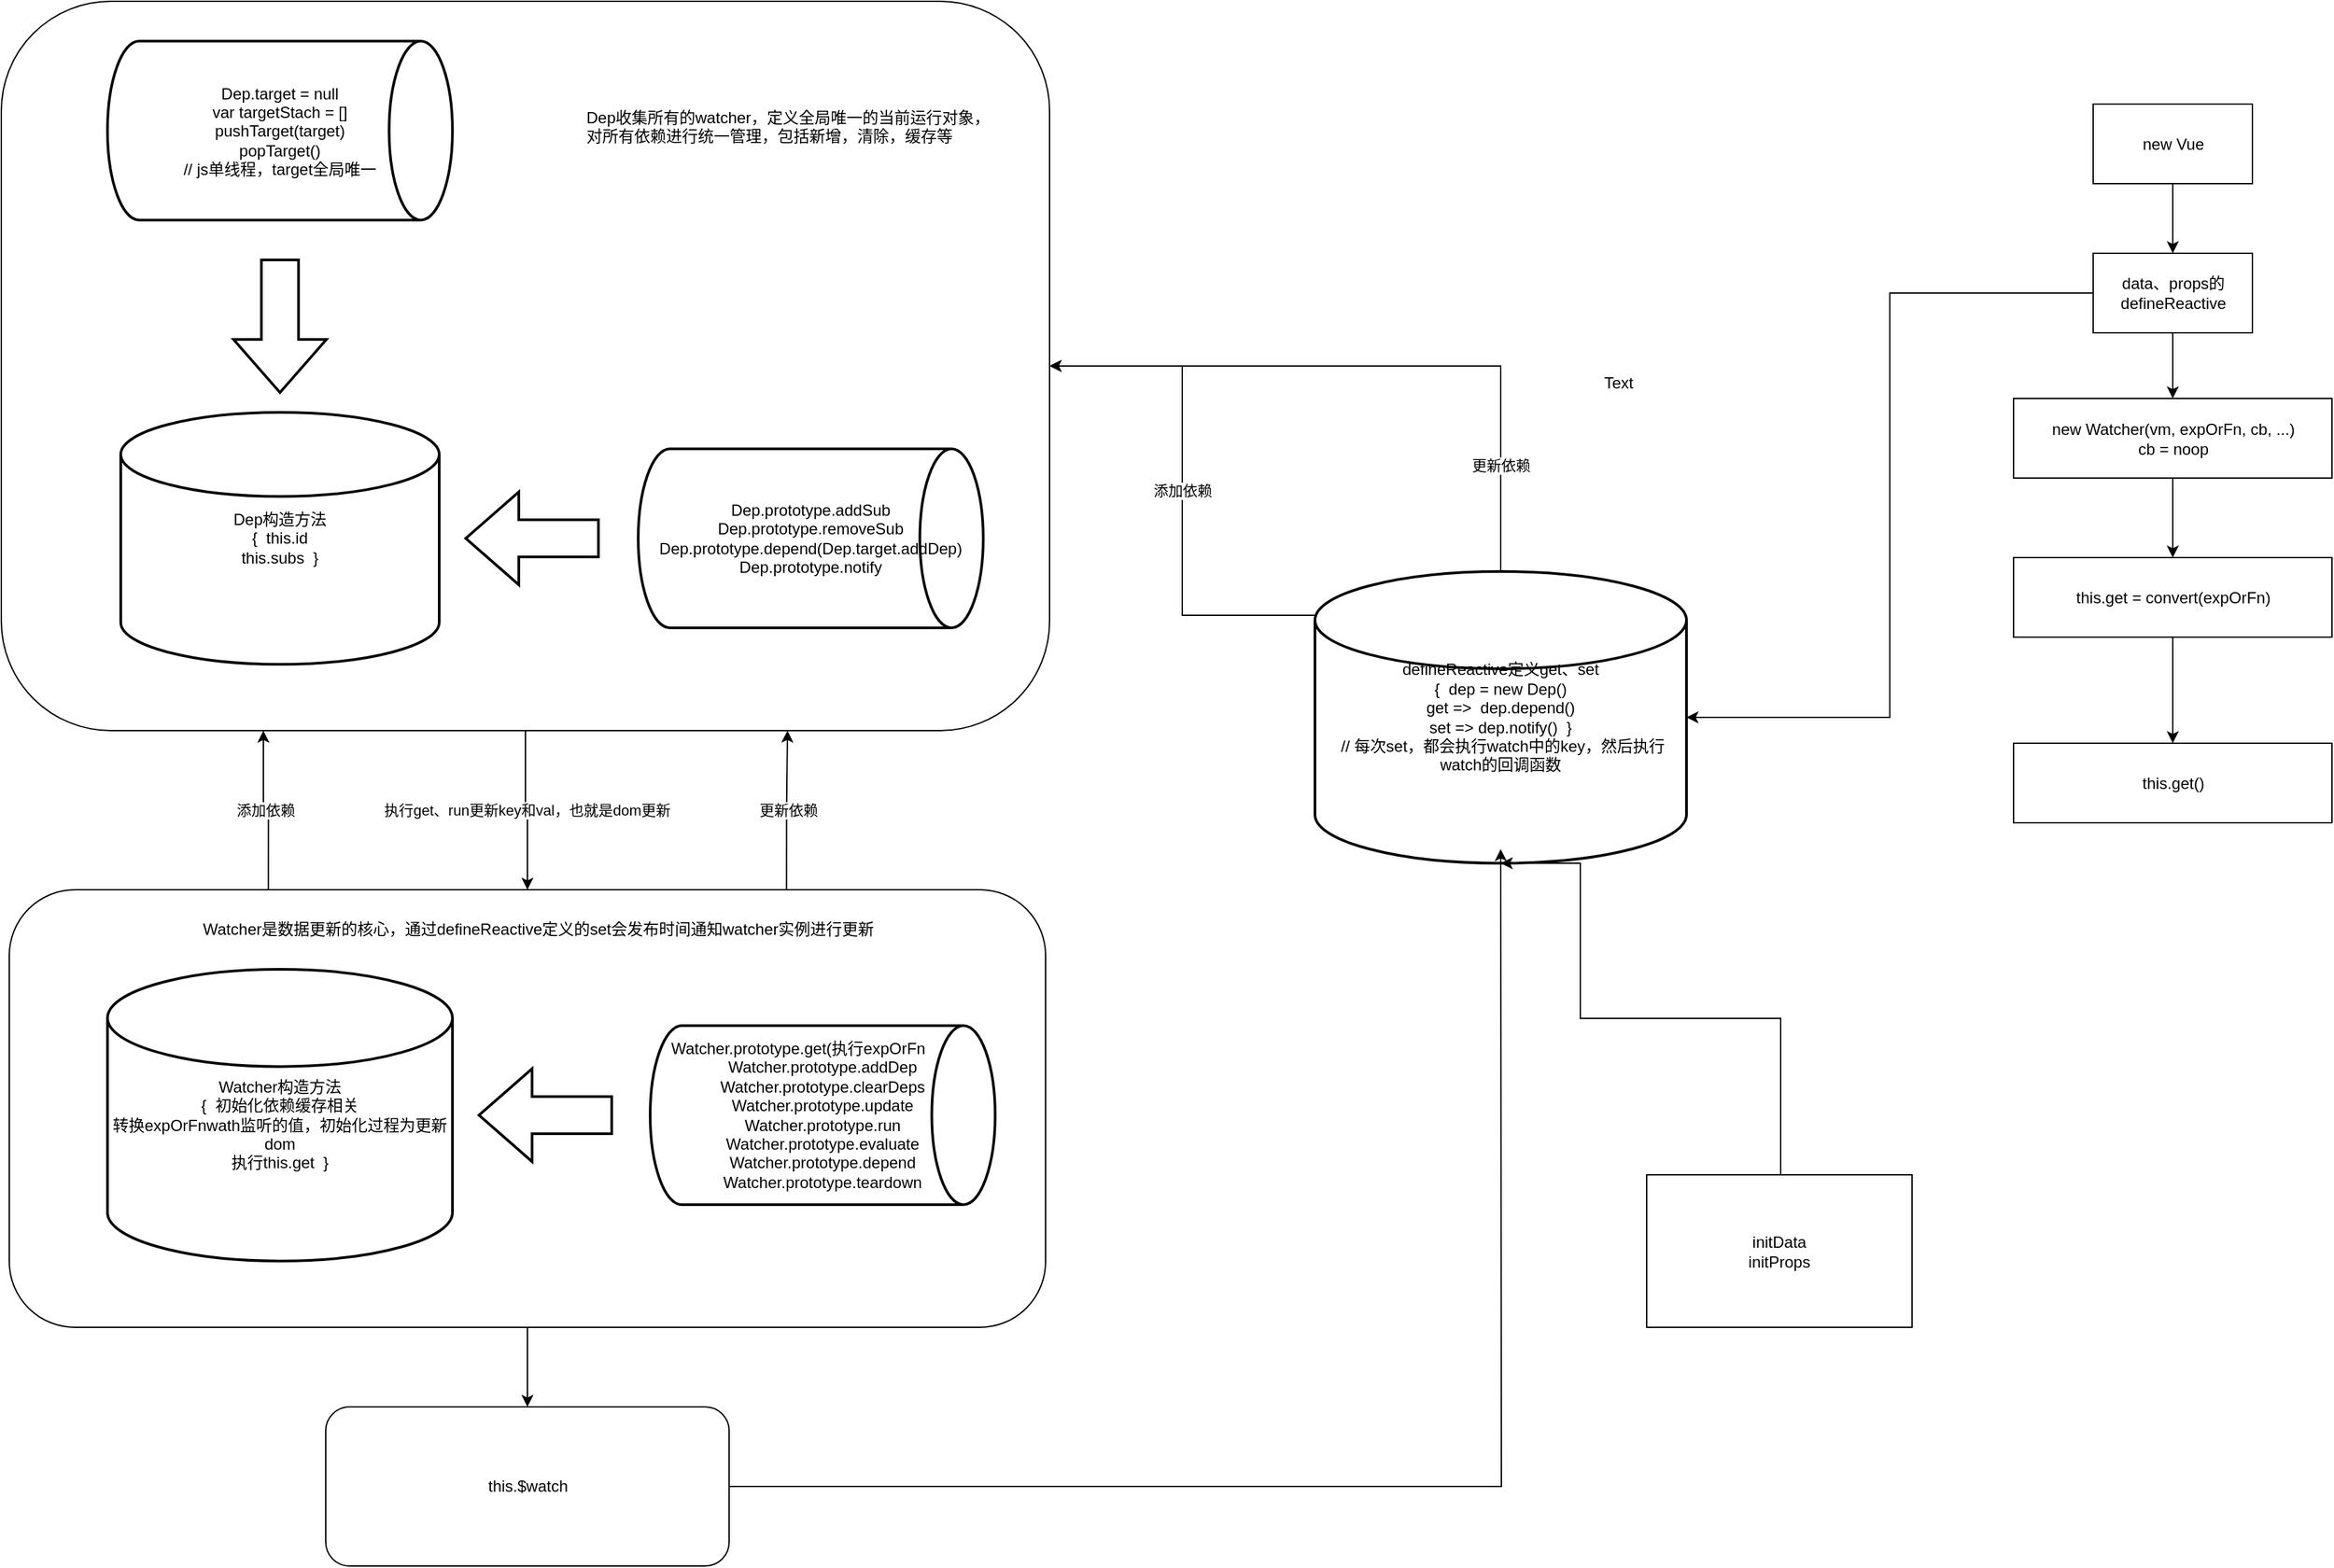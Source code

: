 <mxfile version="10.8.7" type="github"><diagram id="RhNdHwOcbihaCu8G3tmv" name="Page-1"><mxGraphModel dx="1864" dy="1905" grid="1" gridSize="10" guides="1" tooltips="1" connect="1" arrows="1" fold="1" page="1" pageScale="1" pageWidth="827" pageHeight="1169" math="0" shadow="0"><root><mxCell id="0"/><mxCell id="1" parent="0"/><mxCell id="WTJ7kEGE3oT_BPtoBPSR-31" style="edgeStyle=orthogonalEdgeStyle;rounded=0;orthogonalLoop=1;jettySize=auto;html=1;exitX=0.5;exitY=1;exitDx=0;exitDy=0;entryX=0.5;entryY=0;entryDx=0;entryDy=0;" edge="1" parent="1" source="ytJY9qtJAtwREYPhvyEi-1" target="WTJ7kEGE3oT_BPtoBPSR-30"><mxGeometry relative="1" as="geometry"/></mxCell><mxCell id="ytJY9qtJAtwREYPhvyEi-1" value="new Vue" style="rounded=0;whiteSpace=wrap;html=1;" parent="1" vertex="1"><mxGeometry x="2006.5" y="-82.5" width="120" height="60" as="geometry"/></mxCell><mxCell id="ytJY9qtJAtwREYPhvyEi-6" style="edgeStyle=orthogonalEdgeStyle;rounded=0;orthogonalLoop=1;jettySize=auto;html=1;exitX=0.5;exitY=1;exitDx=0;exitDy=0;entryX=0.5;entryY=0;entryDx=0;entryDy=0;" parent="1" source="ytJY9qtJAtwREYPhvyEi-2" target="ytJY9qtJAtwREYPhvyEi-4" edge="1"><mxGeometry relative="1" as="geometry"/></mxCell><mxCell id="ytJY9qtJAtwREYPhvyEi-2" value="new Watcher(vm, expOrFn, cb, ...)&lt;br&gt;cb = noop&lt;br&gt;" style="rounded=0;whiteSpace=wrap;html=1;" parent="1" vertex="1"><mxGeometry x="1946.5" y="139.5" width="240" height="60" as="geometry"/></mxCell><mxCell id="ytJY9qtJAtwREYPhvyEi-8" value="" style="edgeStyle=orthogonalEdgeStyle;rounded=0;orthogonalLoop=1;jettySize=auto;html=1;" parent="1" source="ytJY9qtJAtwREYPhvyEi-4" target="ytJY9qtJAtwREYPhvyEi-7" edge="1"><mxGeometry relative="1" as="geometry"/></mxCell><mxCell id="ytJY9qtJAtwREYPhvyEi-4" value="this.get = convert(expOrFn)" style="rounded=0;whiteSpace=wrap;html=1;" parent="1" vertex="1"><mxGeometry x="1946.5" y="259.5" width="240" height="60" as="geometry"/></mxCell><mxCell id="ytJY9qtJAtwREYPhvyEi-7" value="this.get()" style="rounded=0;whiteSpace=wrap;html=1;" parent="1" vertex="1"><mxGeometry x="1946.5" y="399.5" width="240" height="60" as="geometry"/></mxCell><mxCell id="WTJ7kEGE3oT_BPtoBPSR-3" value="Dep构造方法&lt;br&gt;{&amp;nbsp; this.id&lt;br&gt;this.subs&amp;nbsp; }&lt;br&gt;" style="strokeWidth=2;html=1;shape=mxgraph.flowchart.database;whiteSpace=wrap;" vertex="1" parent="1"><mxGeometry x="520" y="150" width="240" height="190" as="geometry"/></mxCell><mxCell id="WTJ7kEGE3oT_BPtoBPSR-10" value="" style="verticalLabelPosition=bottom;verticalAlign=top;html=1;strokeWidth=2;shape=mxgraph.arrows2.arrow;dy=0.6;dx=40;notch=0;rotation=180;" vertex="1" parent="1"><mxGeometry x="780" y="210" width="100" height="70" as="geometry"/></mxCell><mxCell id="WTJ7kEGE3oT_BPtoBPSR-11" value="Dep.prototype.addSub&lt;br&gt;Dep.prototype.removeSub&lt;br&gt;Dep.prototype.depend(Dep.target.addDep)&lt;br&gt;Dep.prototype.notify&lt;br&gt;" style="strokeWidth=2;html=1;shape=mxgraph.flowchart.direct_data;whiteSpace=wrap;" vertex="1" parent="1"><mxGeometry x="910" y="177.5" width="260" height="135" as="geometry"/></mxCell><mxCell id="WTJ7kEGE3oT_BPtoBPSR-12" value="" style="verticalLabelPosition=bottom;verticalAlign=top;html=1;strokeWidth=2;shape=mxgraph.arrows2.arrow;dy=0.6;dx=40;notch=0;rotation=90;" vertex="1" parent="1"><mxGeometry x="590" y="50" width="100" height="70" as="geometry"/></mxCell><mxCell id="WTJ7kEGE3oT_BPtoBPSR-13" value="Dep.target = null&lt;br&gt;var targetStach = []&lt;br&gt;pushTarget(target)&lt;br&gt;popTarget()&lt;br&gt;// js单线程，target全局唯一&lt;br&gt;" style="strokeWidth=2;html=1;shape=mxgraph.flowchart.direct_data;whiteSpace=wrap;" vertex="1" parent="1"><mxGeometry x="510" y="-130" width="260" height="135" as="geometry"/></mxCell><mxCell id="WTJ7kEGE3oT_BPtoBPSR-15" value="&lt;br&gt;&lt;br&gt;Watcher构造方法&lt;br&gt;{&amp;nbsp; 初始化依赖缓存相关&lt;br&gt;转换expOrFnwath监听的值，初始化过程为更新dom&lt;br&gt;执行this.get&amp;nbsp; }&lt;br&gt;&lt;br&gt;" style="strokeWidth=2;html=1;shape=mxgraph.flowchart.database;whiteSpace=wrap;" vertex="1" parent="1"><mxGeometry x="510" y="570" width="260" height="220" as="geometry"/></mxCell><mxCell id="WTJ7kEGE3oT_BPtoBPSR-16" value="Watcher.prototype.get(执行expOrFn&amp;nbsp; &amp;nbsp; &amp;nbsp; &amp;nbsp; &amp;nbsp; &amp;nbsp;&lt;br&gt;Watcher.prototype.addDep&lt;br&gt;Watcher.prototype.clearDeps&lt;br&gt;Watcher.prototype.update&lt;br&gt;Watcher.prototype.run&lt;br&gt;Watcher.prototype.evaluate&lt;br&gt;Watcher.prototype.depend&lt;br&gt;Watcher.prototype.teardown&lt;br&gt;" style="strokeWidth=2;html=1;shape=mxgraph.flowchart.direct_data;whiteSpace=wrap;" vertex="1" parent="1"><mxGeometry x="919" y="612.5" width="260" height="135" as="geometry"/></mxCell><mxCell id="WTJ7kEGE3oT_BPtoBPSR-17" value="" style="verticalLabelPosition=bottom;verticalAlign=top;html=1;strokeWidth=2;shape=mxgraph.arrows2.arrow;dy=0.6;dx=40;notch=0;rotation=180;" vertex="1" parent="1"><mxGeometry x="790" y="645" width="100" height="70" as="geometry"/></mxCell><mxCell id="WTJ7kEGE3oT_BPtoBPSR-29" value="执行get、run更新key和val，也就是dom更新" style="edgeStyle=orthogonalEdgeStyle;rounded=0;orthogonalLoop=1;jettySize=auto;html=1;exitX=0.5;exitY=1;exitDx=0;exitDy=0;entryX=0.5;entryY=0;entryDx=0;entryDy=0;" edge="1" parent="1" source="WTJ7kEGE3oT_BPtoBPSR-18" target="WTJ7kEGE3oT_BPtoBPSR-20"><mxGeometry relative="1" as="geometry"/></mxCell><mxCell id="WTJ7kEGE3oT_BPtoBPSR-18" value="" style="rounded=1;whiteSpace=wrap;html=1;fillColor=none;" vertex="1" parent="1"><mxGeometry x="430" y="-160" width="790" height="550" as="geometry"/></mxCell><mxCell id="WTJ7kEGE3oT_BPtoBPSR-19" value="Dep收集所有的watcher，定义全局唯一的当前运行对象，&lt;br&gt;对所有依赖进行统一管理，包括新增，清除，缓存等&lt;br&gt;" style="text;html=1;resizable=0;points=[];autosize=1;align=left;verticalAlign=top;spacingTop=-4;" vertex="1" parent="1"><mxGeometry x="869" y="-82.5" width="320" height="30" as="geometry"/></mxCell><mxCell id="WTJ7kEGE3oT_BPtoBPSR-26" value="添加依赖" style="edgeStyle=orthogonalEdgeStyle;rounded=0;orthogonalLoop=1;jettySize=auto;html=1;exitX=0.25;exitY=0;exitDx=0;exitDy=0;entryX=0.25;entryY=1;entryDx=0;entryDy=0;" edge="1" parent="1" source="WTJ7kEGE3oT_BPtoBPSR-20" target="WTJ7kEGE3oT_BPtoBPSR-18"><mxGeometry relative="1" as="geometry"/></mxCell><mxCell id="WTJ7kEGE3oT_BPtoBPSR-28" value="更新依赖&lt;br&gt;" style="edgeStyle=orthogonalEdgeStyle;rounded=0;orthogonalLoop=1;jettySize=auto;html=1;exitX=0.75;exitY=0;exitDx=0;exitDy=0;entryX=0.75;entryY=1;entryDx=0;entryDy=0;" edge="1" parent="1" source="WTJ7kEGE3oT_BPtoBPSR-20" target="WTJ7kEGE3oT_BPtoBPSR-18"><mxGeometry relative="1" as="geometry"/></mxCell><mxCell id="WTJ7kEGE3oT_BPtoBPSR-37" value="" style="edgeStyle=orthogonalEdgeStyle;rounded=0;orthogonalLoop=1;jettySize=auto;html=1;" edge="1" parent="1" source="WTJ7kEGE3oT_BPtoBPSR-20" target="WTJ7kEGE3oT_BPtoBPSR-36"><mxGeometry relative="1" as="geometry"/></mxCell><mxCell id="WTJ7kEGE3oT_BPtoBPSR-20" value="" style="rounded=1;whiteSpace=wrap;html=1;fillColor=none;" vertex="1" parent="1"><mxGeometry x="436" y="510" width="781" height="330" as="geometry"/></mxCell><mxCell id="WTJ7kEGE3oT_BPtoBPSR-38" style="edgeStyle=orthogonalEdgeStyle;rounded=0;orthogonalLoop=1;jettySize=auto;html=1;exitX=1;exitY=0.5;exitDx=0;exitDy=0;" edge="1" parent="1" source="WTJ7kEGE3oT_BPtoBPSR-36"><mxGeometry relative="1" as="geometry"><mxPoint x="1560" y="479.333" as="targetPoint"/></mxGeometry></mxCell><mxCell id="WTJ7kEGE3oT_BPtoBPSR-36" value="this.$watch&lt;br&gt;" style="rounded=1;whiteSpace=wrap;html=1;fillColor=none;" vertex="1" parent="1"><mxGeometry x="674.5" y="900" width="304" height="120" as="geometry"/></mxCell><mxCell id="WTJ7kEGE3oT_BPtoBPSR-21" value="Watcher是数据更新的核心，通过defineReactive定义的set会发布时间通知watcher实例进行更新" style="text;html=1;resizable=0;points=[];autosize=1;align=left;verticalAlign=top;spacingTop=-4;" vertex="1" parent="1"><mxGeometry x="580" y="530" width="520" height="20" as="geometry"/></mxCell><mxCell id="WTJ7kEGE3oT_BPtoBPSR-23" value="添加依赖" style="edgeStyle=orthogonalEdgeStyle;rounded=0;orthogonalLoop=1;jettySize=auto;html=1;exitX=0;exitY=0.15;exitDx=0;exitDy=0;exitPerimeter=0;entryX=1;entryY=0.5;entryDx=0;entryDy=0;" edge="1" parent="1" source="WTJ7kEGE3oT_BPtoBPSR-22" target="WTJ7kEGE3oT_BPtoBPSR-18"><mxGeometry relative="1" as="geometry"/></mxCell><mxCell id="WTJ7kEGE3oT_BPtoBPSR-25" value="更新依赖" style="edgeStyle=orthogonalEdgeStyle;rounded=0;orthogonalLoop=1;jettySize=auto;html=1;exitX=0.5;exitY=0;exitDx=0;exitDy=0;exitPerimeter=0;entryX=1;entryY=0.5;entryDx=0;entryDy=0;" edge="1" parent="1" source="WTJ7kEGE3oT_BPtoBPSR-22" target="WTJ7kEGE3oT_BPtoBPSR-18"><mxGeometry x="-0.676" relative="1" as="geometry"><mxPoint as="offset"/></mxGeometry></mxCell><mxCell id="WTJ7kEGE3oT_BPtoBPSR-22" value="defineReactive定义get、set&lt;br&gt;{&amp;nbsp; dep = new Dep()&lt;br&gt;get =&amp;gt;&amp;nbsp; dep.depend()&lt;br&gt;set =&amp;gt; dep.notify()&amp;nbsp; }&lt;br&gt;&amp;nbsp;// 每次set，都会执行watch中的key，然后执行watch的回调函数&lt;br&gt;" style="strokeWidth=2;html=1;shape=mxgraph.flowchart.database;whiteSpace=wrap;fillColor=none;" vertex="1" parent="1"><mxGeometry x="1420" y="270" width="280" height="220" as="geometry"/></mxCell><mxCell id="WTJ7kEGE3oT_BPtoBPSR-32" style="edgeStyle=orthogonalEdgeStyle;rounded=0;orthogonalLoop=1;jettySize=auto;html=1;exitX=0.5;exitY=1;exitDx=0;exitDy=0;entryX=0.5;entryY=0;entryDx=0;entryDy=0;" edge="1" parent="1" source="WTJ7kEGE3oT_BPtoBPSR-30" target="ytJY9qtJAtwREYPhvyEi-2"><mxGeometry relative="1" as="geometry"/></mxCell><mxCell id="WTJ7kEGE3oT_BPtoBPSR-33" style="edgeStyle=orthogonalEdgeStyle;rounded=0;orthogonalLoop=1;jettySize=auto;html=1;exitX=0;exitY=0.5;exitDx=0;exitDy=0;entryX=1;entryY=0.5;entryDx=0;entryDy=0;entryPerimeter=0;" edge="1" parent="1" source="WTJ7kEGE3oT_BPtoBPSR-30" target="WTJ7kEGE3oT_BPtoBPSR-22"><mxGeometry relative="1" as="geometry"/></mxCell><mxCell id="WTJ7kEGE3oT_BPtoBPSR-30" value="data、props的&lt;br&gt;defineReactive" style="rounded=0;whiteSpace=wrap;html=1;" vertex="1" parent="1"><mxGeometry x="2006.5" y="30" width="120" height="60" as="geometry"/></mxCell><mxCell id="WTJ7kEGE3oT_BPtoBPSR-35" style="edgeStyle=orthogonalEdgeStyle;rounded=0;orthogonalLoop=1;jettySize=auto;html=1;exitX=0.5;exitY=0;exitDx=0;exitDy=0;entryX=0.5;entryY=1;entryDx=0;entryDy=0;entryPerimeter=0;" edge="1" parent="1" source="WTJ7kEGE3oT_BPtoBPSR-34" target="WTJ7kEGE3oT_BPtoBPSR-22"><mxGeometry relative="1" as="geometry"><Array as="points"><mxPoint x="1771" y="607"/><mxPoint x="1620" y="607"/><mxPoint x="1620" y="490"/></Array></mxGeometry></mxCell><mxCell id="WTJ7kEGE3oT_BPtoBPSR-34" value="initData&lt;br&gt;initProps&lt;br&gt;" style="rounded=0;whiteSpace=wrap;html=1;fillColor=none;" vertex="1" parent="1"><mxGeometry x="1670" y="725" width="200" height="115" as="geometry"/></mxCell><mxCell id="WTJ7kEGE3oT_BPtoBPSR-40" value="Text" style="text;html=1;resizable=0;points=[];autosize=1;align=left;verticalAlign=top;spacingTop=-4;" vertex="1" parent="1"><mxGeometry x="1636" y="118" width="40" height="20" as="geometry"/></mxCell></root></mxGraphModel></diagram></mxfile>